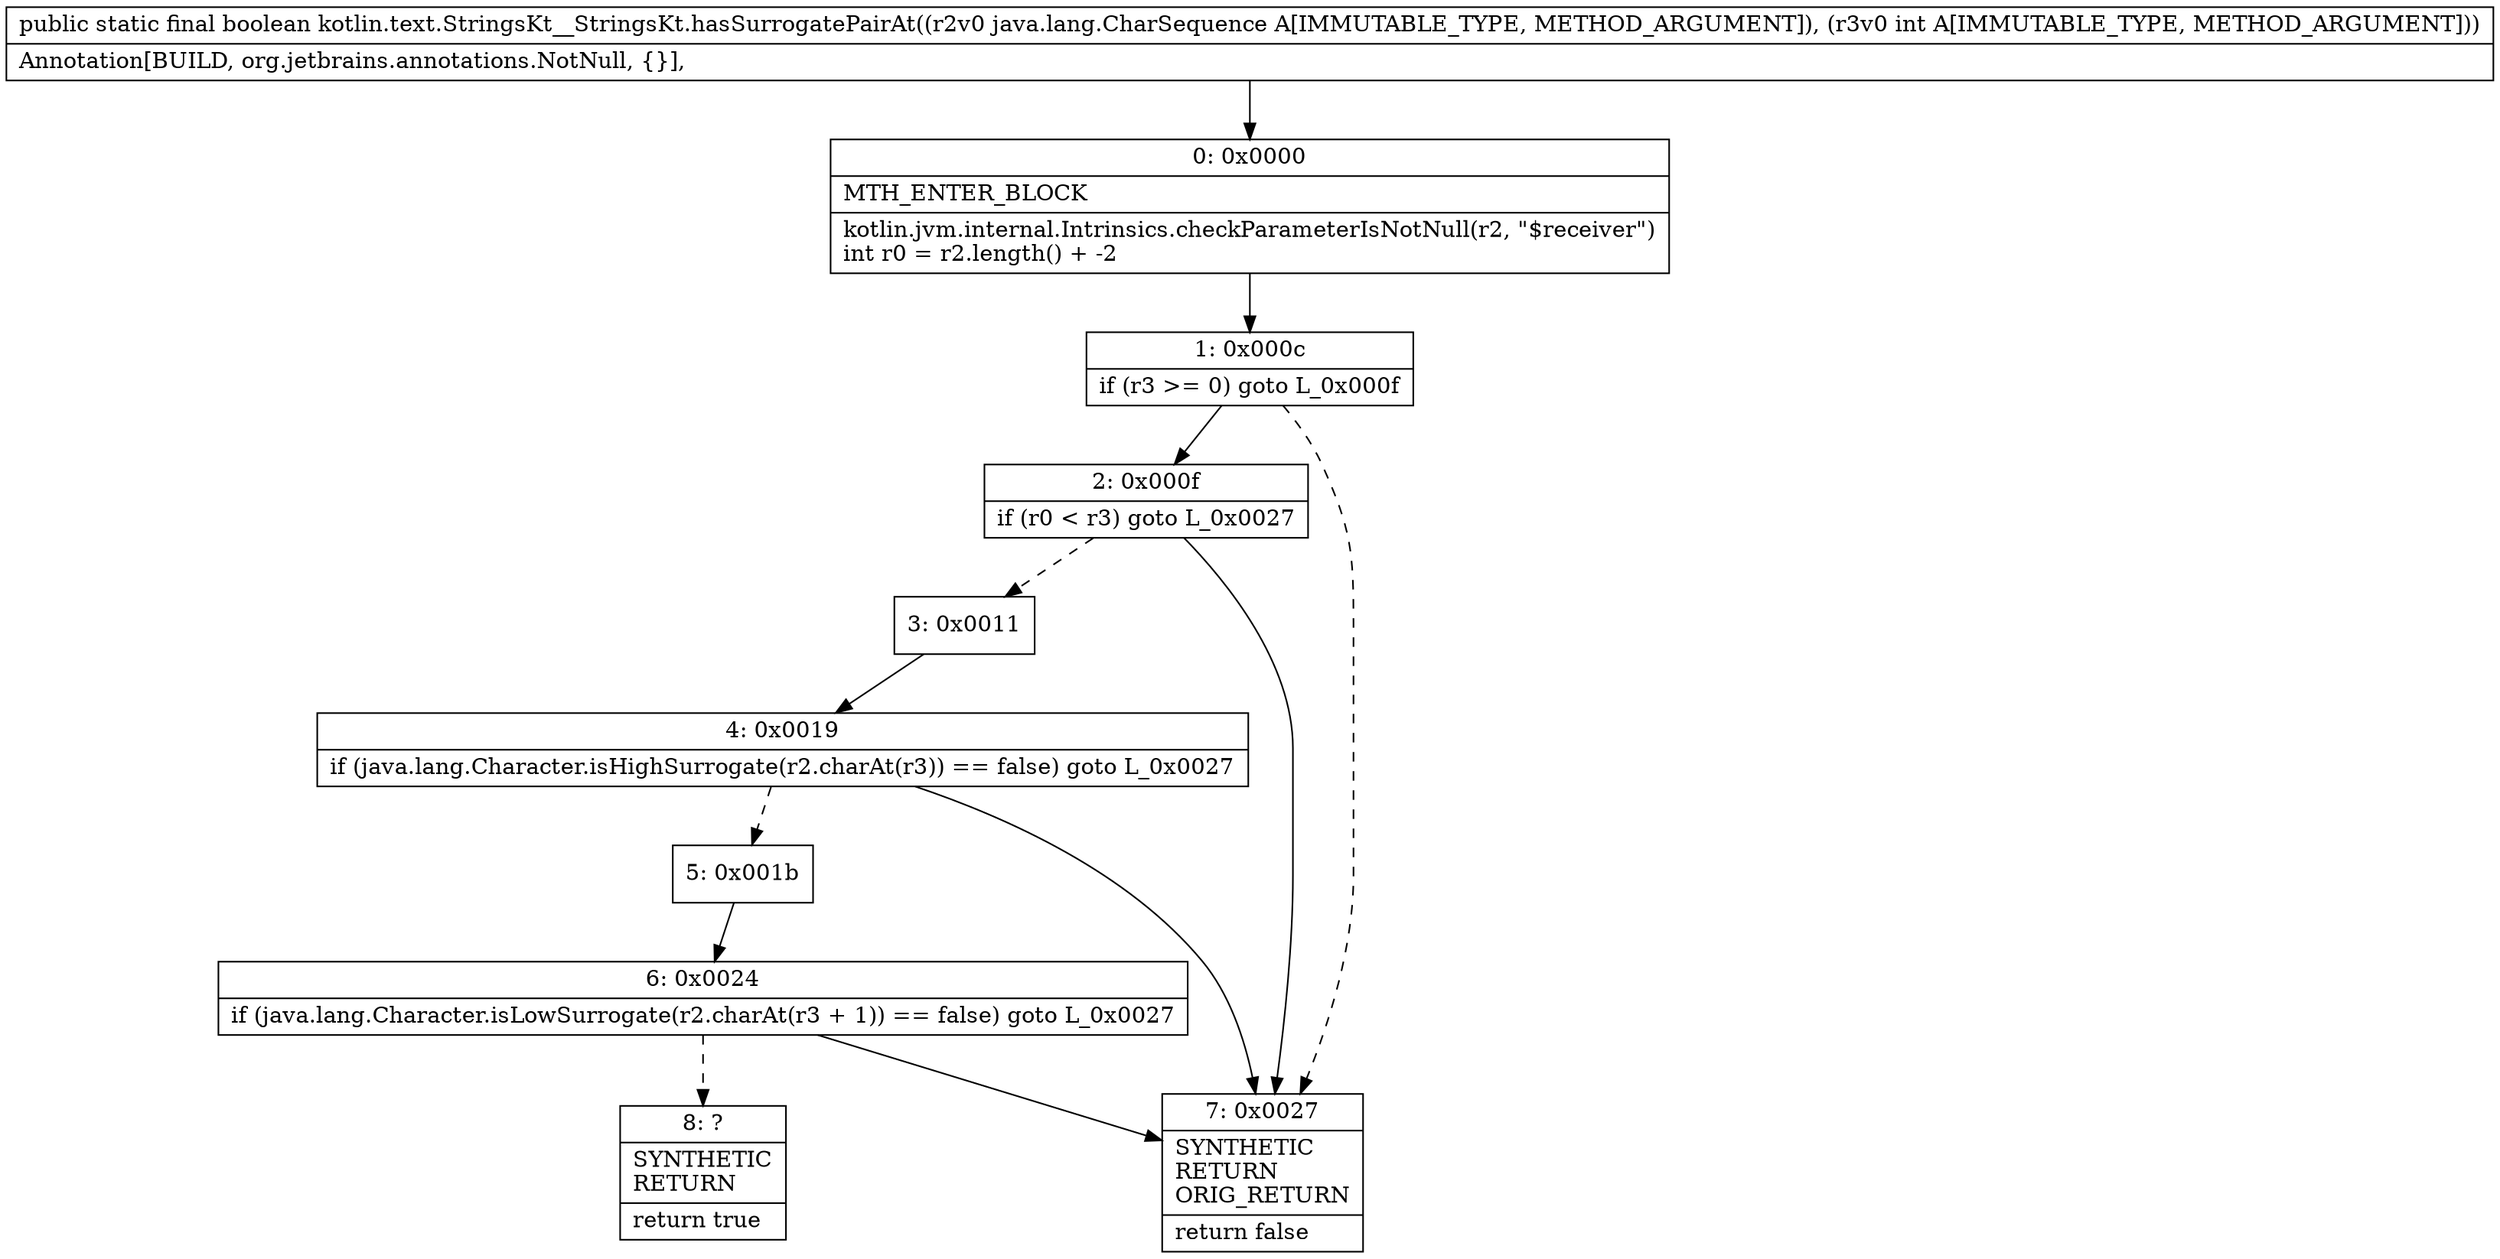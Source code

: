 digraph "CFG forkotlin.text.StringsKt__StringsKt.hasSurrogatePairAt(Ljava\/lang\/CharSequence;I)Z" {
Node_0 [shape=record,label="{0\:\ 0x0000|MTH_ENTER_BLOCK\l|kotlin.jvm.internal.Intrinsics.checkParameterIsNotNull(r2, \"$receiver\")\lint r0 = r2.length() + \-2\l}"];
Node_1 [shape=record,label="{1\:\ 0x000c|if (r3 \>= 0) goto L_0x000f\l}"];
Node_2 [shape=record,label="{2\:\ 0x000f|if (r0 \< r3) goto L_0x0027\l}"];
Node_3 [shape=record,label="{3\:\ 0x0011}"];
Node_4 [shape=record,label="{4\:\ 0x0019|if (java.lang.Character.isHighSurrogate(r2.charAt(r3)) == false) goto L_0x0027\l}"];
Node_5 [shape=record,label="{5\:\ 0x001b}"];
Node_6 [shape=record,label="{6\:\ 0x0024|if (java.lang.Character.isLowSurrogate(r2.charAt(r3 + 1)) == false) goto L_0x0027\l}"];
Node_7 [shape=record,label="{7\:\ 0x0027|SYNTHETIC\lRETURN\lORIG_RETURN\l|return false\l}"];
Node_8 [shape=record,label="{8\:\ ?|SYNTHETIC\lRETURN\l|return true\l}"];
MethodNode[shape=record,label="{public static final boolean kotlin.text.StringsKt__StringsKt.hasSurrogatePairAt((r2v0 java.lang.CharSequence A[IMMUTABLE_TYPE, METHOD_ARGUMENT]), (r3v0 int A[IMMUTABLE_TYPE, METHOD_ARGUMENT]))  | Annotation[BUILD, org.jetbrains.annotations.NotNull, \{\}], \l}"];
MethodNode -> Node_0;
Node_0 -> Node_1;
Node_1 -> Node_2;
Node_1 -> Node_7[style=dashed];
Node_2 -> Node_3[style=dashed];
Node_2 -> Node_7;
Node_3 -> Node_4;
Node_4 -> Node_5[style=dashed];
Node_4 -> Node_7;
Node_5 -> Node_6;
Node_6 -> Node_7;
Node_6 -> Node_8[style=dashed];
}

